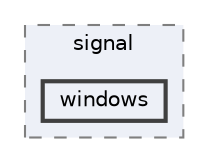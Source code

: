 digraph "/home/jam/Research/IRES-2025/dev/src/llm-scripts/testing/hypothesis-testing/hyp-env/lib/python3.12/site-packages/scipy/signal/windows"
{
 // LATEX_PDF_SIZE
  bgcolor="transparent";
  edge [fontname=Helvetica,fontsize=10,labelfontname=Helvetica,labelfontsize=10];
  node [fontname=Helvetica,fontsize=10,shape=box,height=0.2,width=0.4];
  compound=true
  subgraph clusterdir_f705628ed9c0cad18672bcadc14220e6 {
    graph [ bgcolor="#edf0f7", pencolor="grey50", label="signal", fontname=Helvetica,fontsize=10 style="filled,dashed", URL="dir_f705628ed9c0cad18672bcadc14220e6.html",tooltip=""]
  dir_5017991b7524efe7577301d33d0cd11e [label="windows", fillcolor="#edf0f7", color="grey25", style="filled,bold", URL="dir_5017991b7524efe7577301d33d0cd11e.html",tooltip=""];
  }
}
